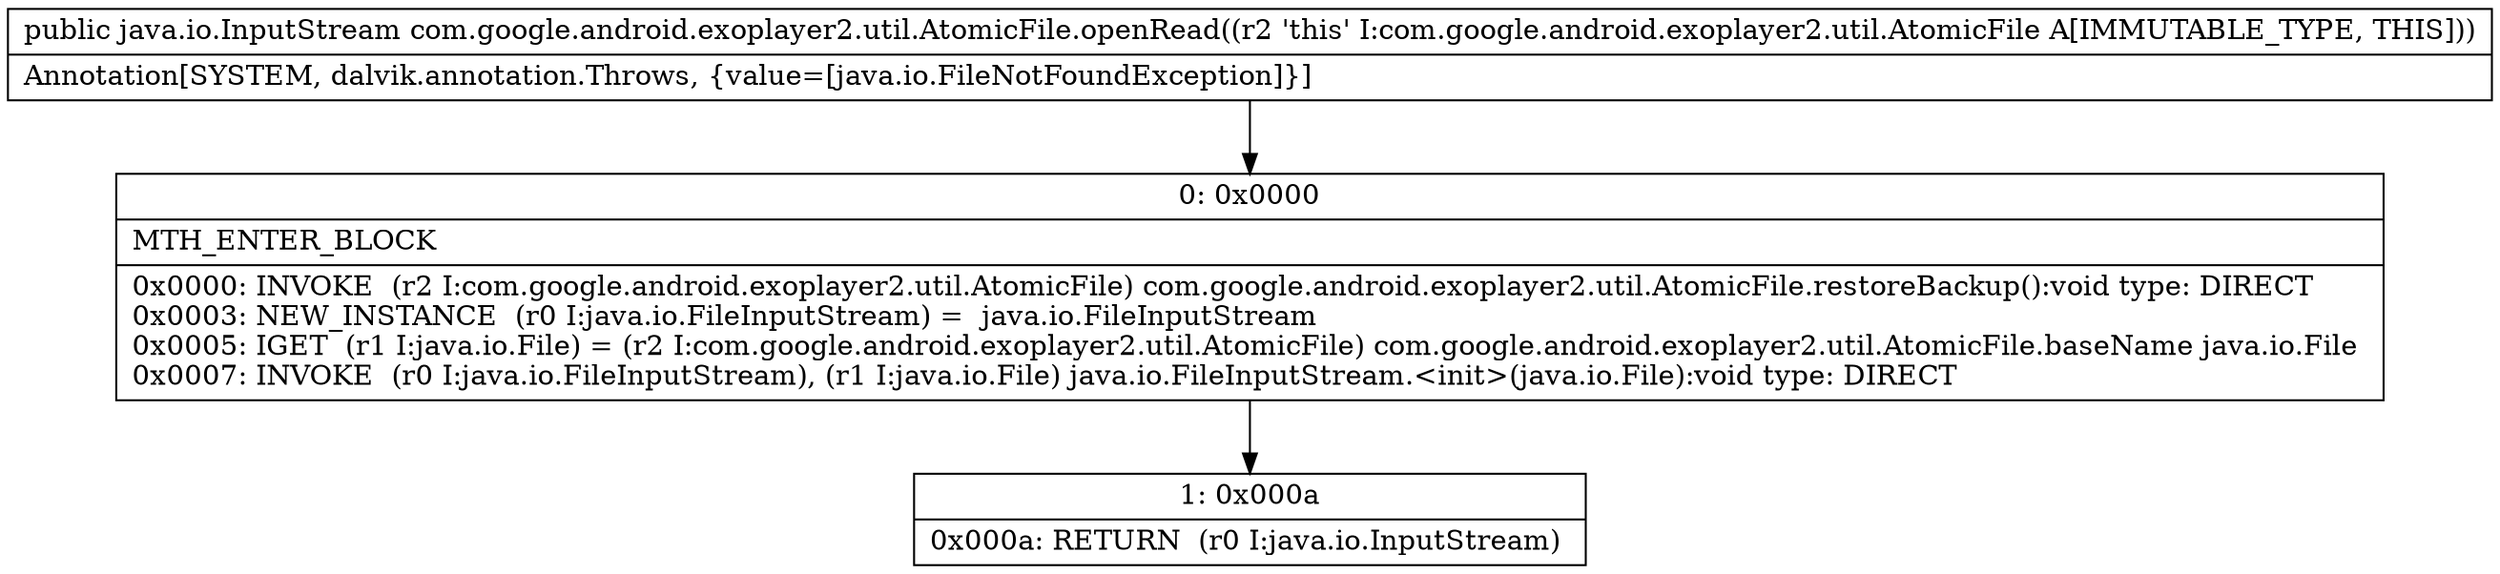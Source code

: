 digraph "CFG forcom.google.android.exoplayer2.util.AtomicFile.openRead()Ljava\/io\/InputStream;" {
Node_0 [shape=record,label="{0\:\ 0x0000|MTH_ENTER_BLOCK\l|0x0000: INVOKE  (r2 I:com.google.android.exoplayer2.util.AtomicFile) com.google.android.exoplayer2.util.AtomicFile.restoreBackup():void type: DIRECT \l0x0003: NEW_INSTANCE  (r0 I:java.io.FileInputStream) =  java.io.FileInputStream \l0x0005: IGET  (r1 I:java.io.File) = (r2 I:com.google.android.exoplayer2.util.AtomicFile) com.google.android.exoplayer2.util.AtomicFile.baseName java.io.File \l0x0007: INVOKE  (r0 I:java.io.FileInputStream), (r1 I:java.io.File) java.io.FileInputStream.\<init\>(java.io.File):void type: DIRECT \l}"];
Node_1 [shape=record,label="{1\:\ 0x000a|0x000a: RETURN  (r0 I:java.io.InputStream) \l}"];
MethodNode[shape=record,label="{public java.io.InputStream com.google.android.exoplayer2.util.AtomicFile.openRead((r2 'this' I:com.google.android.exoplayer2.util.AtomicFile A[IMMUTABLE_TYPE, THIS]))  | Annotation[SYSTEM, dalvik.annotation.Throws, \{value=[java.io.FileNotFoundException]\}]\l}"];
MethodNode -> Node_0;
Node_0 -> Node_1;
}

